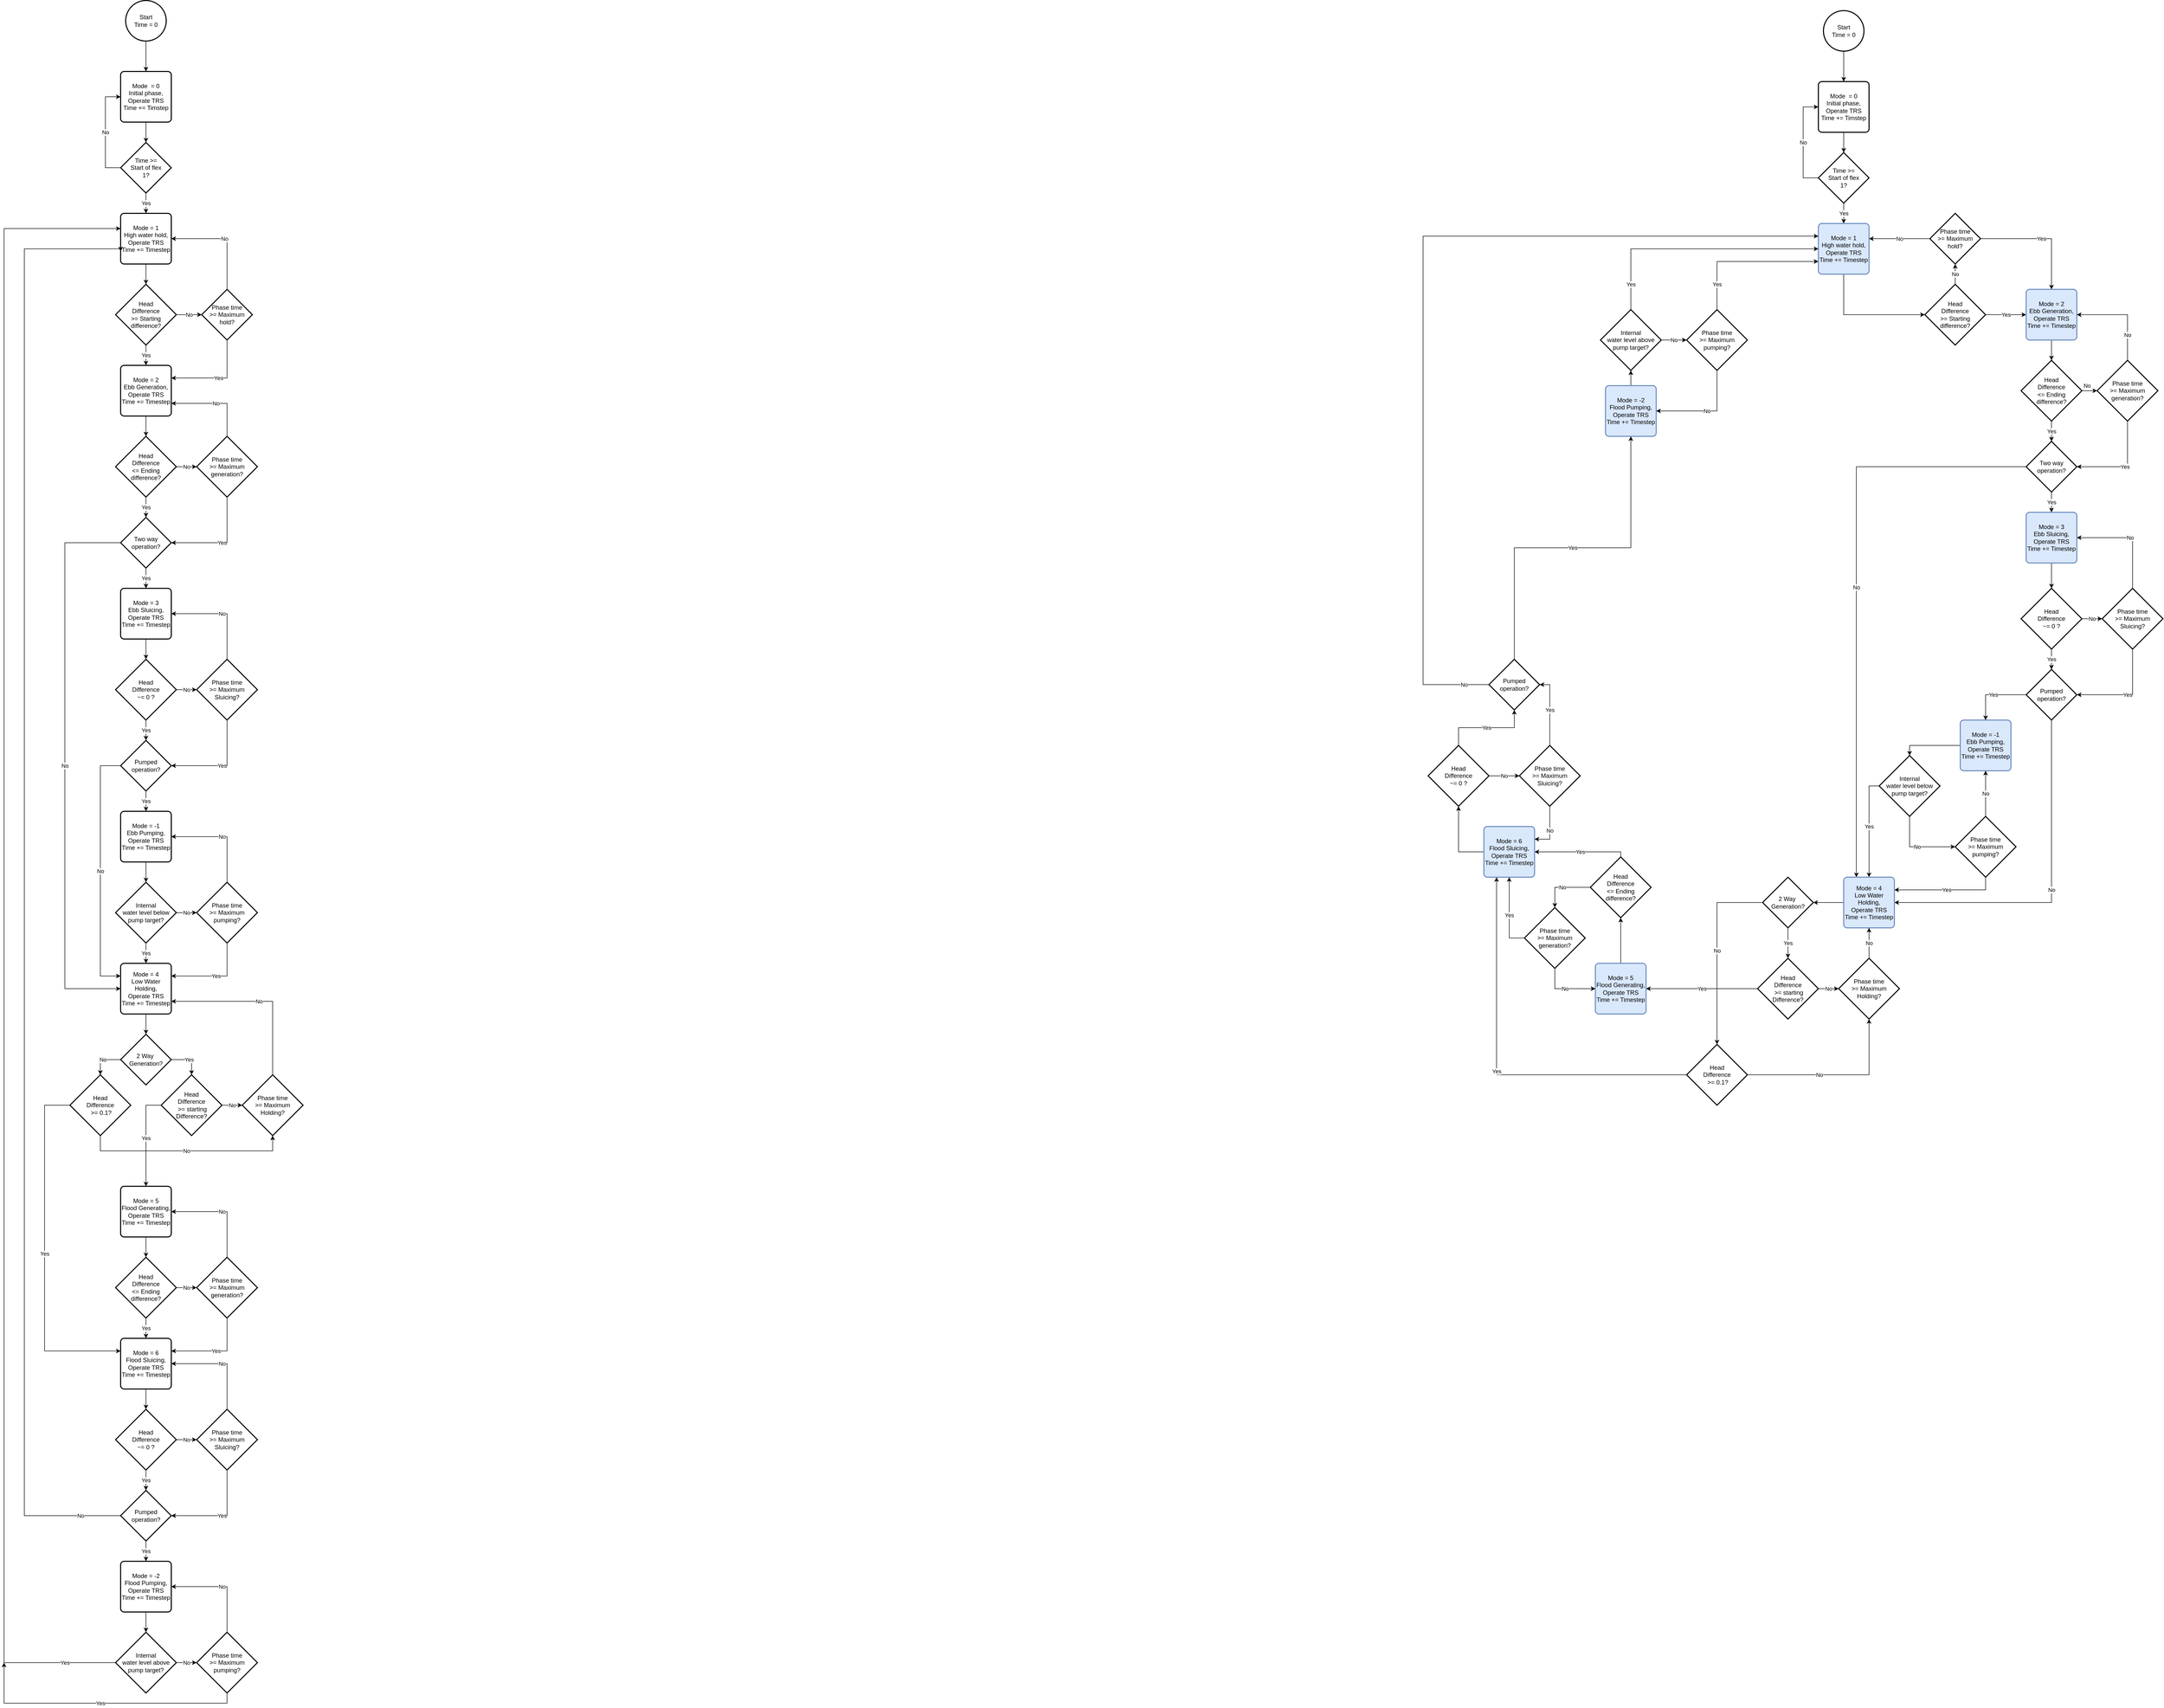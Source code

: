 <mxfile version="19.0.3" type="device"><diagram id="mEO51y7JeAoTRT1dAeu5" name="New-Mode"><mxGraphModel dx="1585" dy="721" grid="1" gridSize="10" guides="1" tooltips="1" connect="1" arrows="1" fold="1" page="0" pageScale="1" pageWidth="827" pageHeight="1169" math="0" shadow="0"><root><mxCell id="0"/><mxCell id="1" parent="0"/><mxCell id="yr-jwQmL11mwiMGbBW-B-3" style="edgeStyle=orthogonalEdgeStyle;rounded=0;orthogonalLoop=1;jettySize=auto;html=1;entryX=0.5;entryY=0;entryDx=0;entryDy=0;" parent="1" source="yr-jwQmL11mwiMGbBW-B-1" target="yr-jwQmL11mwiMGbBW-B-2" edge="1"><mxGeometry relative="1" as="geometry"/></mxCell><mxCell id="yr-jwQmL11mwiMGbBW-B-1" value="Start&lt;br&gt;Time = 0" style="strokeWidth=2;html=1;shape=mxgraph.flowchart.start_2;whiteSpace=wrap;" parent="1" vertex="1"><mxGeometry x="120" y="40" width="80" height="80" as="geometry"/></mxCell><mxCell id="yr-jwQmL11mwiMGbBW-B-5" style="edgeStyle=orthogonalEdgeStyle;rounded=0;orthogonalLoop=1;jettySize=auto;html=1;" parent="1" source="yr-jwQmL11mwiMGbBW-B-2" target="yr-jwQmL11mwiMGbBW-B-4" edge="1"><mxGeometry relative="1" as="geometry"/></mxCell><mxCell id="yr-jwQmL11mwiMGbBW-B-2" value="Mode &amp;nbsp;= 0&lt;br&gt;Initial phase,&lt;br&gt;Operate TRS&lt;br&gt;Time += Timstep" style="rounded=1;whiteSpace=wrap;html=1;absoluteArcSize=1;arcSize=14;strokeWidth=2;" parent="1" vertex="1"><mxGeometry x="110" y="180" width="100" height="100" as="geometry"/></mxCell><mxCell id="yr-jwQmL11mwiMGbBW-B-6" value="No" style="edgeStyle=orthogonalEdgeStyle;rounded=0;orthogonalLoop=1;jettySize=auto;html=1;exitX=0;exitY=0.5;exitDx=0;exitDy=0;exitPerimeter=0;entryX=0;entryY=0.5;entryDx=0;entryDy=0;" parent="1" source="yr-jwQmL11mwiMGbBW-B-4" target="yr-jwQmL11mwiMGbBW-B-2" edge="1"><mxGeometry relative="1" as="geometry"><Array as="points"><mxPoint x="80" y="370"/><mxPoint x="80" y="230"/></Array></mxGeometry></mxCell><mxCell id="yr-jwQmL11mwiMGbBW-B-8" value="Yes" style="edgeStyle=orthogonalEdgeStyle;rounded=0;orthogonalLoop=1;jettySize=auto;html=1;entryX=0.5;entryY=0;entryDx=0;entryDy=0;" parent="1" source="yr-jwQmL11mwiMGbBW-B-4" target="yr-jwQmL11mwiMGbBW-B-7" edge="1"><mxGeometry relative="1" as="geometry"/></mxCell><mxCell id="yr-jwQmL11mwiMGbBW-B-4" value="Time &amp;gt;=&lt;br&gt;Start of flex&lt;br&gt;1?" style="strokeWidth=2;html=1;shape=mxgraph.flowchart.decision;whiteSpace=wrap;" parent="1" vertex="1"><mxGeometry x="110" y="320" width="100" height="100" as="geometry"/></mxCell><mxCell id="yr-jwQmL11mwiMGbBW-B-11" style="edgeStyle=orthogonalEdgeStyle;rounded=0;orthogonalLoop=1;jettySize=auto;html=1;entryX=0.5;entryY=0;entryDx=0;entryDy=0;entryPerimeter=0;" parent="1" source="yr-jwQmL11mwiMGbBW-B-7" target="yr-jwQmL11mwiMGbBW-B-9" edge="1"><mxGeometry relative="1" as="geometry"/></mxCell><mxCell id="yr-jwQmL11mwiMGbBW-B-7" value="Mode = 1&lt;br&gt;High water hold,&lt;br&gt;Operate TRS&lt;br&gt;Time += Timestep" style="rounded=1;whiteSpace=wrap;html=1;absoluteArcSize=1;arcSize=14;strokeWidth=2;" parent="1" vertex="1"><mxGeometry x="110" y="460" width="100" height="100" as="geometry"/></mxCell><mxCell id="yr-jwQmL11mwiMGbBW-B-12" value="No" style="edgeStyle=orthogonalEdgeStyle;rounded=0;orthogonalLoop=1;jettySize=auto;html=1;entryX=0;entryY=0.5;entryDx=0;entryDy=0;entryPerimeter=0;" parent="1" source="yr-jwQmL11mwiMGbBW-B-9" target="yr-jwQmL11mwiMGbBW-B-10" edge="1"><mxGeometry relative="1" as="geometry"/></mxCell><mxCell id="yr-jwQmL11mwiMGbBW-B-15" value="Yes" style="edgeStyle=orthogonalEdgeStyle;rounded=0;orthogonalLoop=1;jettySize=auto;html=1;entryX=0.5;entryY=0;entryDx=0;entryDy=0;" parent="1" source="yr-jwQmL11mwiMGbBW-B-9" target="yr-jwQmL11mwiMGbBW-B-14" edge="1"><mxGeometry relative="1" as="geometry"/></mxCell><mxCell id="yr-jwQmL11mwiMGbBW-B-9" value="Head&lt;br&gt;Difference&lt;br&gt;&amp;gt;= Starting&lt;br&gt;difference?&lt;br&gt;" style="strokeWidth=2;html=1;shape=mxgraph.flowchart.decision;whiteSpace=wrap;" parent="1" vertex="1"><mxGeometry x="100" y="600" width="120" height="120" as="geometry"/></mxCell><mxCell id="yr-jwQmL11mwiMGbBW-B-13" value="No" style="edgeStyle=orthogonalEdgeStyle;rounded=0;orthogonalLoop=1;jettySize=auto;html=1;entryX=1;entryY=0.5;entryDx=0;entryDy=0;" parent="1" source="yr-jwQmL11mwiMGbBW-B-10" target="yr-jwQmL11mwiMGbBW-B-7" edge="1"><mxGeometry relative="1" as="geometry"><Array as="points"><mxPoint x="320" y="510"/></Array></mxGeometry></mxCell><mxCell id="yr-jwQmL11mwiMGbBW-B-19" value="Yes" style="edgeStyle=orthogonalEdgeStyle;rounded=0;orthogonalLoop=1;jettySize=auto;html=1;entryX=1;entryY=0.25;entryDx=0;entryDy=0;" parent="1" source="yr-jwQmL11mwiMGbBW-B-10" target="yr-jwQmL11mwiMGbBW-B-14" edge="1"><mxGeometry relative="1" as="geometry"><Array as="points"><mxPoint x="320" y="785"/></Array></mxGeometry></mxCell><mxCell id="yr-jwQmL11mwiMGbBW-B-10" value="Phase time&lt;br&gt;&amp;gt;= Maximum&lt;br&gt;hold?" style="strokeWidth=2;html=1;shape=mxgraph.flowchart.decision;whiteSpace=wrap;" parent="1" vertex="1"><mxGeometry x="270" y="610" width="100" height="100" as="geometry"/></mxCell><mxCell id="yr-jwQmL11mwiMGbBW-B-22" style="edgeStyle=orthogonalEdgeStyle;rounded=0;orthogonalLoop=1;jettySize=auto;html=1;" parent="1" source="yr-jwQmL11mwiMGbBW-B-14" target="yr-jwQmL11mwiMGbBW-B-17" edge="1"><mxGeometry relative="1" as="geometry"/></mxCell><mxCell id="yr-jwQmL11mwiMGbBW-B-14" value="Mode = 2&lt;br&gt;Ebb Generation,&lt;br&gt;Operate TRS&lt;br&gt;Time += Timestep" style="rounded=1;whiteSpace=wrap;html=1;absoluteArcSize=1;arcSize=14;strokeWidth=2;" parent="1" vertex="1"><mxGeometry x="110" y="760" width="100" height="100" as="geometry"/></mxCell><mxCell id="yr-jwQmL11mwiMGbBW-B-21" value="No" style="edgeStyle=orthogonalEdgeStyle;rounded=0;orthogonalLoop=1;jettySize=auto;html=1;" parent="1" source="yr-jwQmL11mwiMGbBW-B-17" target="yr-jwQmL11mwiMGbBW-B-18" edge="1"><mxGeometry relative="1" as="geometry"/></mxCell><mxCell id="yr-jwQmL11mwiMGbBW-B-33" value="Yes" style="edgeStyle=orthogonalEdgeStyle;rounded=0;orthogonalLoop=1;jettySize=auto;html=1;" parent="1" source="yr-jwQmL11mwiMGbBW-B-17" target="yr-jwQmL11mwiMGbBW-B-32" edge="1"><mxGeometry relative="1" as="geometry"/></mxCell><mxCell id="yr-jwQmL11mwiMGbBW-B-17" value="Head&lt;br&gt;Difference&lt;br&gt;&amp;lt;= Ending&lt;br&gt;difference?" style="strokeWidth=2;html=1;shape=mxgraph.flowchart.decision;whiteSpace=wrap;" parent="1" vertex="1"><mxGeometry x="100" y="900" width="120" height="120" as="geometry"/></mxCell><mxCell id="yr-jwQmL11mwiMGbBW-B-20" value="No" style="edgeStyle=orthogonalEdgeStyle;rounded=0;orthogonalLoop=1;jettySize=auto;html=1;entryX=1;entryY=0.75;entryDx=0;entryDy=0;" parent="1" source="yr-jwQmL11mwiMGbBW-B-18" target="yr-jwQmL11mwiMGbBW-B-14" edge="1"><mxGeometry relative="1" as="geometry"><Array as="points"><mxPoint x="320" y="835"/></Array></mxGeometry></mxCell><mxCell id="yr-jwQmL11mwiMGbBW-B-34" value="Yes" style="edgeStyle=orthogonalEdgeStyle;rounded=0;orthogonalLoop=1;jettySize=auto;html=1;entryX=1;entryY=0.5;entryDx=0;entryDy=0;entryPerimeter=0;" parent="1" source="yr-jwQmL11mwiMGbBW-B-18" target="yr-jwQmL11mwiMGbBW-B-32" edge="1"><mxGeometry relative="1" as="geometry"><Array as="points"><mxPoint x="320" y="1110"/></Array></mxGeometry></mxCell><mxCell id="yr-jwQmL11mwiMGbBW-B-18" value="Phase time&lt;br&gt;&amp;gt;= Maximum&lt;br&gt;generation?" style="strokeWidth=2;html=1;shape=mxgraph.flowchart.decision;whiteSpace=wrap;" parent="1" vertex="1"><mxGeometry x="260" y="900" width="120" height="120" as="geometry"/></mxCell><mxCell id="yr-jwQmL11mwiMGbBW-B-36" value="Yes" style="edgeStyle=orthogonalEdgeStyle;rounded=0;orthogonalLoop=1;jettySize=auto;html=1;" parent="1" source="yr-jwQmL11mwiMGbBW-B-32" target="yr-jwQmL11mwiMGbBW-B-35" edge="1"><mxGeometry relative="1" as="geometry"/></mxCell><mxCell id="yr-jwQmL11mwiMGbBW-B-62" value="No" style="edgeStyle=orthogonalEdgeStyle;rounded=0;orthogonalLoop=1;jettySize=auto;html=1;entryX=0;entryY=0.5;entryDx=0;entryDy=0;" parent="1" source="yr-jwQmL11mwiMGbBW-B-32" target="yr-jwQmL11mwiMGbBW-B-57" edge="1"><mxGeometry relative="1" as="geometry"><Array as="points"><mxPoint y="1110"/><mxPoint y="1990"/></Array></mxGeometry></mxCell><mxCell id="yr-jwQmL11mwiMGbBW-B-32" value="Two way operation?" style="strokeWidth=2;html=1;shape=mxgraph.flowchart.decision;whiteSpace=wrap;" parent="1" vertex="1"><mxGeometry x="110" y="1060" width="100" height="100" as="geometry"/></mxCell><mxCell id="yr-jwQmL11mwiMGbBW-B-44" style="edgeStyle=orthogonalEdgeStyle;rounded=0;orthogonalLoop=1;jettySize=auto;html=1;entryX=0.5;entryY=0;entryDx=0;entryDy=0;entryPerimeter=0;" parent="1" source="yr-jwQmL11mwiMGbBW-B-35" target="yr-jwQmL11mwiMGbBW-B-41" edge="1"><mxGeometry relative="1" as="geometry"/></mxCell><mxCell id="yr-jwQmL11mwiMGbBW-B-35" value="Mode = 3&lt;br&gt;Ebb Sluicing,&lt;br&gt;Operate TRS&lt;br&gt;Time += Timestep" style="rounded=1;whiteSpace=wrap;html=1;absoluteArcSize=1;arcSize=14;strokeWidth=2;" parent="1" vertex="1"><mxGeometry x="110" y="1200" width="100" height="100" as="geometry"/></mxCell><mxCell id="yr-jwQmL11mwiMGbBW-B-43" value="No" style="edgeStyle=orthogonalEdgeStyle;rounded=0;orthogonalLoop=1;jettySize=auto;html=1;" parent="1" source="yr-jwQmL11mwiMGbBW-B-41" target="yr-jwQmL11mwiMGbBW-B-42" edge="1"><mxGeometry relative="1" as="geometry"/></mxCell><mxCell id="yr-jwQmL11mwiMGbBW-B-54" value="Yes" style="edgeStyle=orthogonalEdgeStyle;rounded=0;orthogonalLoop=1;jettySize=auto;html=1;" parent="1" source="yr-jwQmL11mwiMGbBW-B-41" target="yr-jwQmL11mwiMGbBW-B-53" edge="1"><mxGeometry relative="1" as="geometry"/></mxCell><mxCell id="yr-jwQmL11mwiMGbBW-B-41" value="Head&lt;br&gt;Difference&lt;br&gt;~= 0 ?" style="strokeWidth=2;html=1;shape=mxgraph.flowchart.decision;whiteSpace=wrap;" parent="1" vertex="1"><mxGeometry x="100" y="1340" width="120" height="120" as="geometry"/></mxCell><mxCell id="yr-jwQmL11mwiMGbBW-B-45" value="No" style="edgeStyle=orthogonalEdgeStyle;rounded=0;orthogonalLoop=1;jettySize=auto;html=1;entryX=1;entryY=0.5;entryDx=0;entryDy=0;" parent="1" source="yr-jwQmL11mwiMGbBW-B-42" target="yr-jwQmL11mwiMGbBW-B-35" edge="1"><mxGeometry relative="1" as="geometry"><Array as="points"><mxPoint x="320" y="1250"/></Array></mxGeometry></mxCell><mxCell id="yr-jwQmL11mwiMGbBW-B-55" value="Yes" style="edgeStyle=orthogonalEdgeStyle;rounded=0;orthogonalLoop=1;jettySize=auto;html=1;entryX=1;entryY=0.5;entryDx=0;entryDy=0;entryPerimeter=0;" parent="1" source="yr-jwQmL11mwiMGbBW-B-42" target="yr-jwQmL11mwiMGbBW-B-53" edge="1"><mxGeometry relative="1" as="geometry"><Array as="points"><mxPoint x="320" y="1550"/></Array></mxGeometry></mxCell><mxCell id="yr-jwQmL11mwiMGbBW-B-42" value="Phase time&lt;br&gt;&amp;gt;= Maximum&lt;br&gt;Sluicing?" style="strokeWidth=2;html=1;shape=mxgraph.flowchart.decision;whiteSpace=wrap;" parent="1" vertex="1"><mxGeometry x="260" y="1340" width="120" height="120" as="geometry"/></mxCell><mxCell id="yr-jwQmL11mwiMGbBW-B-46" style="edgeStyle=orthogonalEdgeStyle;rounded=0;orthogonalLoop=1;jettySize=auto;html=1;entryX=0.5;entryY=0;entryDx=0;entryDy=0;entryPerimeter=0;" parent="1" source="yr-jwQmL11mwiMGbBW-B-47" target="yr-jwQmL11mwiMGbBW-B-49" edge="1"><mxGeometry relative="1" as="geometry"/></mxCell><mxCell id="yr-jwQmL11mwiMGbBW-B-47" value="Mode = -1&lt;br&gt;Ebb Pumping,&lt;br&gt;Operate TRS&lt;br&gt;Time += Timestep" style="rounded=1;whiteSpace=wrap;html=1;absoluteArcSize=1;arcSize=14;strokeWidth=2;" parent="1" vertex="1"><mxGeometry x="110" y="1640" width="100" height="100" as="geometry"/></mxCell><mxCell id="yr-jwQmL11mwiMGbBW-B-48" value="No" style="edgeStyle=orthogonalEdgeStyle;rounded=0;orthogonalLoop=1;jettySize=auto;html=1;" parent="1" source="yr-jwQmL11mwiMGbBW-B-49" target="yr-jwQmL11mwiMGbBW-B-51" edge="1"><mxGeometry relative="1" as="geometry"/></mxCell><mxCell id="yr-jwQmL11mwiMGbBW-B-58" value="Yes" style="edgeStyle=orthogonalEdgeStyle;rounded=0;orthogonalLoop=1;jettySize=auto;html=1;entryX=0.5;entryY=0;entryDx=0;entryDy=0;" parent="1" source="yr-jwQmL11mwiMGbBW-B-49" target="yr-jwQmL11mwiMGbBW-B-57" edge="1"><mxGeometry relative="1" as="geometry"/></mxCell><mxCell id="yr-jwQmL11mwiMGbBW-B-49" value="Internal &lt;br&gt;water level below pump target?" style="strokeWidth=2;html=1;shape=mxgraph.flowchart.decision;whiteSpace=wrap;" parent="1" vertex="1"><mxGeometry x="100" y="1780" width="120" height="120" as="geometry"/></mxCell><mxCell id="yr-jwQmL11mwiMGbBW-B-50" value="No" style="edgeStyle=orthogonalEdgeStyle;rounded=0;orthogonalLoop=1;jettySize=auto;html=1;entryX=1;entryY=0.5;entryDx=0;entryDy=0;" parent="1" source="yr-jwQmL11mwiMGbBW-B-51" target="yr-jwQmL11mwiMGbBW-B-47" edge="1"><mxGeometry relative="1" as="geometry"><Array as="points"><mxPoint x="320" y="1690"/></Array></mxGeometry></mxCell><mxCell id="yr-jwQmL11mwiMGbBW-B-59" value="Yes" style="edgeStyle=orthogonalEdgeStyle;rounded=0;orthogonalLoop=1;jettySize=auto;html=1;entryX=1;entryY=0.25;entryDx=0;entryDy=0;" parent="1" source="yr-jwQmL11mwiMGbBW-B-51" target="yr-jwQmL11mwiMGbBW-B-57" edge="1"><mxGeometry relative="1" as="geometry"><Array as="points"><mxPoint x="320" y="1965"/></Array></mxGeometry></mxCell><mxCell id="yr-jwQmL11mwiMGbBW-B-51" value="Phase time&lt;br&gt;&amp;gt;= Maximum&lt;br&gt;pumping?" style="strokeWidth=2;html=1;shape=mxgraph.flowchart.decision;whiteSpace=wrap;" parent="1" vertex="1"><mxGeometry x="260" y="1780" width="120" height="120" as="geometry"/></mxCell><mxCell id="yr-jwQmL11mwiMGbBW-B-56" value="Yes" style="edgeStyle=orthogonalEdgeStyle;rounded=0;orthogonalLoop=1;jettySize=auto;html=1;entryX=0.5;entryY=0;entryDx=0;entryDy=0;" parent="1" source="yr-jwQmL11mwiMGbBW-B-53" target="yr-jwQmL11mwiMGbBW-B-47" edge="1"><mxGeometry relative="1" as="geometry"/></mxCell><mxCell id="yr-jwQmL11mwiMGbBW-B-60" value="No" style="edgeStyle=orthogonalEdgeStyle;rounded=0;orthogonalLoop=1;jettySize=auto;html=1;entryX=0;entryY=0.25;entryDx=0;entryDy=0;" parent="1" source="yr-jwQmL11mwiMGbBW-B-53" target="yr-jwQmL11mwiMGbBW-B-57" edge="1"><mxGeometry relative="1" as="geometry"><Array as="points"><mxPoint x="70" y="1550"/><mxPoint x="70" y="1965"/></Array></mxGeometry></mxCell><mxCell id="yr-jwQmL11mwiMGbBW-B-53" value="Pumped operation?" style="strokeWidth=2;html=1;shape=mxgraph.flowchart.decision;whiteSpace=wrap;" parent="1" vertex="1"><mxGeometry x="110" y="1500" width="100" height="100" as="geometry"/></mxCell><mxCell id="yr-jwQmL11mwiMGbBW-B-67" style="edgeStyle=orthogonalEdgeStyle;rounded=0;orthogonalLoop=1;jettySize=auto;html=1;entryX=0.5;entryY=0;entryDx=0;entryDy=0;entryPerimeter=0;" parent="1" source="yr-jwQmL11mwiMGbBW-B-57" target="yr-jwQmL11mwiMGbBW-B-63" edge="1"><mxGeometry relative="1" as="geometry"/></mxCell><mxCell id="yr-jwQmL11mwiMGbBW-B-57" value="Mode = 4&lt;br&gt;Low Water Holding,&lt;br&gt;Operate TRS&lt;br&gt;Time += Timestep" style="rounded=1;whiteSpace=wrap;html=1;absoluteArcSize=1;arcSize=14;strokeWidth=2;" parent="1" vertex="1"><mxGeometry x="110" y="1940" width="100" height="100" as="geometry"/></mxCell><mxCell id="yr-jwQmL11mwiMGbBW-B-74" value="Yes" style="edgeStyle=orthogonalEdgeStyle;rounded=0;orthogonalLoop=1;jettySize=auto;html=1;entryX=0.5;entryY=0;entryDx=0;entryDy=0;entryPerimeter=0;" parent="1" source="yr-jwQmL11mwiMGbBW-B-63" target="yr-jwQmL11mwiMGbBW-B-66" edge="1"><mxGeometry relative="1" as="geometry"><Array as="points"><mxPoint x="250" y="2130"/></Array></mxGeometry></mxCell><mxCell id="yr-jwQmL11mwiMGbBW-B-75" value="No" style="edgeStyle=orthogonalEdgeStyle;rounded=0;orthogonalLoop=1;jettySize=auto;html=1;entryX=0.5;entryY=0;entryDx=0;entryDy=0;entryPerimeter=0;" parent="1" source="yr-jwQmL11mwiMGbBW-B-63" target="yr-jwQmL11mwiMGbBW-B-71" edge="1"><mxGeometry relative="1" as="geometry"><Array as="points"><mxPoint x="70" y="2130"/></Array></mxGeometry></mxCell><mxCell id="yr-jwQmL11mwiMGbBW-B-63" value="2 Way&amp;nbsp;&lt;br&gt;Generation?" style="strokeWidth=2;html=1;shape=mxgraph.flowchart.decision;whiteSpace=wrap;" parent="1" vertex="1"><mxGeometry x="110" y="2080" width="100" height="100" as="geometry"/></mxCell><mxCell id="yr-jwQmL11mwiMGbBW-B-70" value="No" style="edgeStyle=orthogonalEdgeStyle;rounded=0;orthogonalLoop=1;jettySize=auto;html=1;entryX=1;entryY=0.75;entryDx=0;entryDy=0;" parent="1" source="yr-jwQmL11mwiMGbBW-B-65" target="yr-jwQmL11mwiMGbBW-B-57" edge="1"><mxGeometry relative="1" as="geometry"><Array as="points"><mxPoint x="410" y="2015"/></Array></mxGeometry></mxCell><mxCell id="yr-jwQmL11mwiMGbBW-B-65" value="Phase time&lt;br&gt;&amp;gt;= Maximum&lt;br&gt;Holding?" style="strokeWidth=2;html=1;shape=mxgraph.flowchart.decision;whiteSpace=wrap;" parent="1" vertex="1"><mxGeometry x="350" y="2160" width="120" height="120" as="geometry"/></mxCell><mxCell id="yr-jwQmL11mwiMGbBW-B-69" value="No" style="edgeStyle=orthogonalEdgeStyle;rounded=0;orthogonalLoop=1;jettySize=auto;html=1;" parent="1" source="yr-jwQmL11mwiMGbBW-B-66" target="yr-jwQmL11mwiMGbBW-B-65" edge="1"><mxGeometry relative="1" as="geometry"/></mxCell><mxCell id="yr-jwQmL11mwiMGbBW-B-79" value="Yes" style="edgeStyle=orthogonalEdgeStyle;rounded=0;orthogonalLoop=1;jettySize=auto;html=1;" parent="1" source="yr-jwQmL11mwiMGbBW-B-66" target="yr-jwQmL11mwiMGbBW-B-78" edge="1"><mxGeometry relative="1" as="geometry"><Array as="points"><mxPoint x="160" y="2220"/></Array></mxGeometry></mxCell><mxCell id="yr-jwQmL11mwiMGbBW-B-66" value="Head &lt;br&gt;Difference&lt;br&gt;&amp;nbsp;&amp;gt;= starting Difference?" style="strokeWidth=2;html=1;shape=mxgraph.flowchart.decision;whiteSpace=wrap;" parent="1" vertex="1"><mxGeometry x="190" y="2160" width="120" height="120" as="geometry"/></mxCell><mxCell id="yr-jwQmL11mwiMGbBW-B-77" value="No" style="edgeStyle=orthogonalEdgeStyle;rounded=0;orthogonalLoop=1;jettySize=auto;html=1;entryX=0.5;entryY=1;entryDx=0;entryDy=0;entryPerimeter=0;" parent="1" source="yr-jwQmL11mwiMGbBW-B-71" target="yr-jwQmL11mwiMGbBW-B-65" edge="1"><mxGeometry relative="1" as="geometry"><mxPoint x="70" y="2320" as="targetPoint"/><Array as="points"><mxPoint x="70" y="2310"/><mxPoint x="410" y="2310"/></Array><mxPoint as="offset"/></mxGeometry></mxCell><mxCell id="yr-jwQmL11mwiMGbBW-B-96" value="Yes" style="edgeStyle=orthogonalEdgeStyle;rounded=0;orthogonalLoop=1;jettySize=auto;html=1;entryX=0;entryY=0.25;entryDx=0;entryDy=0;" parent="1" source="yr-jwQmL11mwiMGbBW-B-71" target="yr-jwQmL11mwiMGbBW-B-86" edge="1"><mxGeometry relative="1" as="geometry"><Array as="points"><mxPoint x="-40" y="2220"/><mxPoint x="-40" y="2705"/></Array></mxGeometry></mxCell><mxCell id="yr-jwQmL11mwiMGbBW-B-71" value="Head &lt;br&gt;Difference&lt;br&gt;&amp;nbsp;&amp;gt;= 0.1?" style="strokeWidth=2;html=1;shape=mxgraph.flowchart.decision;whiteSpace=wrap;" parent="1" vertex="1"><mxGeometry x="10" y="2160" width="120" height="120" as="geometry"/></mxCell><mxCell id="yr-jwQmL11mwiMGbBW-B-83" style="edgeStyle=orthogonalEdgeStyle;rounded=0;orthogonalLoop=1;jettySize=auto;html=1;entryX=0.5;entryY=0;entryDx=0;entryDy=0;entryPerimeter=0;" parent="1" source="yr-jwQmL11mwiMGbBW-B-78" target="yr-jwQmL11mwiMGbBW-B-81" edge="1"><mxGeometry relative="1" as="geometry"/></mxCell><mxCell id="yr-jwQmL11mwiMGbBW-B-78" value="Mode = 5&lt;br&gt;Flood Generating,&lt;br&gt;Operate TRS&lt;br&gt;Time += Timestep" style="rounded=1;whiteSpace=wrap;html=1;absoluteArcSize=1;arcSize=14;strokeWidth=2;" parent="1" vertex="1"><mxGeometry x="110" y="2380" width="100" height="100" as="geometry"/></mxCell><mxCell id="yr-jwQmL11mwiMGbBW-B-80" value="No" style="edgeStyle=orthogonalEdgeStyle;rounded=0;orthogonalLoop=1;jettySize=auto;html=1;" parent="1" source="yr-jwQmL11mwiMGbBW-B-81" target="yr-jwQmL11mwiMGbBW-B-82" edge="1"><mxGeometry relative="1" as="geometry"/></mxCell><mxCell id="yr-jwQmL11mwiMGbBW-B-94" value="Yes" style="edgeStyle=orthogonalEdgeStyle;rounded=0;orthogonalLoop=1;jettySize=auto;html=1;entryX=0.5;entryY=0;entryDx=0;entryDy=0;" parent="1" source="yr-jwQmL11mwiMGbBW-B-81" target="yr-jwQmL11mwiMGbBW-B-86" edge="1"><mxGeometry relative="1" as="geometry"/></mxCell><mxCell id="yr-jwQmL11mwiMGbBW-B-81" value="Head&lt;br&gt;Difference&lt;br&gt;&amp;lt;= Ending&lt;br&gt;difference?" style="strokeWidth=2;html=1;shape=mxgraph.flowchart.decision;whiteSpace=wrap;" parent="1" vertex="1"><mxGeometry x="100" y="2520" width="120" height="120" as="geometry"/></mxCell><mxCell id="yr-jwQmL11mwiMGbBW-B-84" value="No" style="edgeStyle=orthogonalEdgeStyle;rounded=0;orthogonalLoop=1;jettySize=auto;html=1;entryX=1;entryY=0.5;entryDx=0;entryDy=0;" parent="1" source="yr-jwQmL11mwiMGbBW-B-82" target="yr-jwQmL11mwiMGbBW-B-78" edge="1"><mxGeometry relative="1" as="geometry"><Array as="points"><mxPoint x="320" y="2430"/></Array></mxGeometry></mxCell><mxCell id="yr-jwQmL11mwiMGbBW-B-95" value="Yes" style="edgeStyle=orthogonalEdgeStyle;rounded=0;orthogonalLoop=1;jettySize=auto;html=1;entryX=1;entryY=0.25;entryDx=0;entryDy=0;" parent="1" source="yr-jwQmL11mwiMGbBW-B-82" target="yr-jwQmL11mwiMGbBW-B-86" edge="1"><mxGeometry relative="1" as="geometry"><Array as="points"><mxPoint x="320" y="2705"/></Array></mxGeometry></mxCell><mxCell id="yr-jwQmL11mwiMGbBW-B-82" value="Phase time&lt;br&gt;&amp;gt;= Maximum&lt;br&gt;generation?" style="strokeWidth=2;html=1;shape=mxgraph.flowchart.decision;whiteSpace=wrap;" parent="1" vertex="1"><mxGeometry x="260" y="2520" width="120" height="120" as="geometry"/></mxCell><mxCell id="yr-jwQmL11mwiMGbBW-B-85" style="edgeStyle=orthogonalEdgeStyle;rounded=0;orthogonalLoop=1;jettySize=auto;html=1;entryX=0.5;entryY=0;entryDx=0;entryDy=0;entryPerimeter=0;" parent="1" source="yr-jwQmL11mwiMGbBW-B-86" target="yr-jwQmL11mwiMGbBW-B-89" edge="1"><mxGeometry relative="1" as="geometry"/></mxCell><mxCell id="yr-jwQmL11mwiMGbBW-B-86" value="Mode = 6&lt;br&gt;Flood Sluicing,&lt;br&gt;Operate TRS&lt;br&gt;Time += Timestep" style="rounded=1;whiteSpace=wrap;html=1;absoluteArcSize=1;arcSize=14;strokeWidth=2;" parent="1" vertex="1"><mxGeometry x="110" y="2680" width="100" height="100" as="geometry"/></mxCell><mxCell id="yr-jwQmL11mwiMGbBW-B-87" value="No" style="edgeStyle=orthogonalEdgeStyle;rounded=0;orthogonalLoop=1;jettySize=auto;html=1;" parent="1" source="yr-jwQmL11mwiMGbBW-B-89" target="yr-jwQmL11mwiMGbBW-B-92" edge="1"><mxGeometry relative="1" as="geometry"/></mxCell><mxCell id="yr-jwQmL11mwiMGbBW-B-88" value="Yes" style="edgeStyle=orthogonalEdgeStyle;rounded=0;orthogonalLoop=1;jettySize=auto;html=1;" parent="1" source="yr-jwQmL11mwiMGbBW-B-89" target="yr-jwQmL11mwiMGbBW-B-93" edge="1"><mxGeometry relative="1" as="geometry"/></mxCell><mxCell id="yr-jwQmL11mwiMGbBW-B-89" value="Head&lt;br&gt;Difference&lt;br&gt;~= 0 ?" style="strokeWidth=2;html=1;shape=mxgraph.flowchart.decision;whiteSpace=wrap;" parent="1" vertex="1"><mxGeometry x="100" y="2820" width="120" height="120" as="geometry"/></mxCell><mxCell id="yr-jwQmL11mwiMGbBW-B-90" value="No" style="edgeStyle=orthogonalEdgeStyle;rounded=0;orthogonalLoop=1;jettySize=auto;html=1;entryX=1;entryY=0.5;entryDx=0;entryDy=0;" parent="1" source="yr-jwQmL11mwiMGbBW-B-92" target="yr-jwQmL11mwiMGbBW-B-86" edge="1"><mxGeometry relative="1" as="geometry"><Array as="points"><mxPoint x="320" y="2730"/></Array></mxGeometry></mxCell><mxCell id="yr-jwQmL11mwiMGbBW-B-91" value="Yes" style="edgeStyle=orthogonalEdgeStyle;rounded=0;orthogonalLoop=1;jettySize=auto;html=1;entryX=1;entryY=0.5;entryDx=0;entryDy=0;entryPerimeter=0;" parent="1" source="yr-jwQmL11mwiMGbBW-B-92" target="yr-jwQmL11mwiMGbBW-B-93" edge="1"><mxGeometry relative="1" as="geometry"><Array as="points"><mxPoint x="320" y="3030"/></Array></mxGeometry></mxCell><mxCell id="yr-jwQmL11mwiMGbBW-B-92" value="Phase time&lt;br&gt;&amp;gt;= Maximum&lt;br&gt;Sluicing?" style="strokeWidth=2;html=1;shape=mxgraph.flowchart.decision;whiteSpace=wrap;" parent="1" vertex="1"><mxGeometry x="260" y="2820" width="120" height="120" as="geometry"/></mxCell><mxCell id="yr-jwQmL11mwiMGbBW-B-103" value="Yes" style="edgeStyle=orthogonalEdgeStyle;rounded=0;orthogonalLoop=1;jettySize=auto;html=1;entryX=0.5;entryY=0;entryDx=0;entryDy=0;" parent="1" source="yr-jwQmL11mwiMGbBW-B-93" target="yr-jwQmL11mwiMGbBW-B-98" edge="1"><mxGeometry relative="1" as="geometry"/></mxCell><mxCell id="yr-jwQmL11mwiMGbBW-B-105" value="No" style="edgeStyle=orthogonalEdgeStyle;rounded=0;orthogonalLoop=1;jettySize=auto;html=1;entryX=0;entryY=0.75;entryDx=0;entryDy=0;" parent="1" source="yr-jwQmL11mwiMGbBW-B-93" target="yr-jwQmL11mwiMGbBW-B-7" edge="1"><mxGeometry x="-0.945" relative="1" as="geometry"><mxPoint x="-30" y="840" as="targetPoint"/><Array as="points"><mxPoint x="-80" y="3030"/><mxPoint x="-80" y="530"/></Array><mxPoint as="offset"/></mxGeometry></mxCell><mxCell id="yr-jwQmL11mwiMGbBW-B-93" value="Pumped operation?" style="strokeWidth=2;html=1;shape=mxgraph.flowchart.decision;whiteSpace=wrap;" parent="1" vertex="1"><mxGeometry x="110" y="2980" width="100" height="100" as="geometry"/></mxCell><mxCell id="yr-jwQmL11mwiMGbBW-B-97" style="edgeStyle=orthogonalEdgeStyle;rounded=0;orthogonalLoop=1;jettySize=auto;html=1;entryX=0.5;entryY=0;entryDx=0;entryDy=0;entryPerimeter=0;" parent="1" source="yr-jwQmL11mwiMGbBW-B-98" target="yr-jwQmL11mwiMGbBW-B-100" edge="1"><mxGeometry relative="1" as="geometry"/></mxCell><mxCell id="yr-jwQmL11mwiMGbBW-B-98" value="Mode = -2&lt;br&gt;Flood Pumping,&lt;br&gt;Operate TRS&lt;br&gt;Time += Timestep" style="rounded=1;whiteSpace=wrap;html=1;absoluteArcSize=1;arcSize=14;strokeWidth=2;" parent="1" vertex="1"><mxGeometry x="110" y="3120" width="100" height="100" as="geometry"/></mxCell><mxCell id="yr-jwQmL11mwiMGbBW-B-99" value="No" style="edgeStyle=orthogonalEdgeStyle;rounded=0;orthogonalLoop=1;jettySize=auto;html=1;" parent="1" source="yr-jwQmL11mwiMGbBW-B-100" target="yr-jwQmL11mwiMGbBW-B-102" edge="1"><mxGeometry relative="1" as="geometry"/></mxCell><mxCell id="yr-jwQmL11mwiMGbBW-B-106" value="Yes" style="edgeStyle=orthogonalEdgeStyle;rounded=0;orthogonalLoop=1;jettySize=auto;html=1;" parent="1" source="yr-jwQmL11mwiMGbBW-B-100" target="yr-jwQmL11mwiMGbBW-B-7" edge="1"><mxGeometry x="-0.939" relative="1" as="geometry"><Array as="points"><mxPoint x="-120" y="3320"/><mxPoint x="-120" y="490"/></Array><mxPoint as="offset"/></mxGeometry></mxCell><mxCell id="yr-jwQmL11mwiMGbBW-B-100" value="Internal &lt;br&gt;water level above pump target?" style="strokeWidth=2;html=1;shape=mxgraph.flowchart.decision;whiteSpace=wrap;" parent="1" vertex="1"><mxGeometry x="100" y="3260" width="120" height="120" as="geometry"/></mxCell><mxCell id="yr-jwQmL11mwiMGbBW-B-101" value="No" style="edgeStyle=orthogonalEdgeStyle;rounded=0;orthogonalLoop=1;jettySize=auto;html=1;entryX=1;entryY=0.5;entryDx=0;entryDy=0;" parent="1" source="yr-jwQmL11mwiMGbBW-B-102" target="yr-jwQmL11mwiMGbBW-B-98" edge="1"><mxGeometry relative="1" as="geometry"><Array as="points"><mxPoint x="320" y="3170"/></Array></mxGeometry></mxCell><mxCell id="yr-jwQmL11mwiMGbBW-B-107" value="Yes" style="edgeStyle=orthogonalEdgeStyle;rounded=0;orthogonalLoop=1;jettySize=auto;html=1;" parent="1" source="yr-jwQmL11mwiMGbBW-B-102" edge="1"><mxGeometry relative="1" as="geometry"><mxPoint x="-120" y="3320" as="targetPoint"/><Array as="points"><mxPoint x="320" y="3400"/><mxPoint x="-120" y="3400"/></Array></mxGeometry></mxCell><mxCell id="yr-jwQmL11mwiMGbBW-B-102" value="Phase time&lt;br&gt;&amp;gt;= Maximum&lt;br&gt;pumping?" style="strokeWidth=2;html=1;shape=mxgraph.flowchart.decision;whiteSpace=wrap;" parent="1" vertex="1"><mxGeometry x="260" y="3260" width="120" height="120" as="geometry"/></mxCell><mxCell id="CannZw-2Ab5fP-aalDzH-1" style="edgeStyle=orthogonalEdgeStyle;rounded=0;orthogonalLoop=1;jettySize=auto;html=1;entryX=0.5;entryY=0;entryDx=0;entryDy=0;" parent="1" source="CannZw-2Ab5fP-aalDzH-2" target="CannZw-2Ab5fP-aalDzH-4" edge="1"><mxGeometry relative="1" as="geometry"/></mxCell><mxCell id="CannZw-2Ab5fP-aalDzH-2" value="Start&lt;br&gt;Time = 0" style="strokeWidth=2;html=1;shape=mxgraph.flowchart.start_2;whiteSpace=wrap;" parent="1" vertex="1"><mxGeometry x="3470" y="60" width="80" height="80" as="geometry"/></mxCell><mxCell id="CannZw-2Ab5fP-aalDzH-3" style="edgeStyle=orthogonalEdgeStyle;rounded=0;orthogonalLoop=1;jettySize=auto;html=1;" parent="1" source="CannZw-2Ab5fP-aalDzH-4" target="CannZw-2Ab5fP-aalDzH-7" edge="1"><mxGeometry relative="1" as="geometry"/></mxCell><mxCell id="CannZw-2Ab5fP-aalDzH-4" value="Mode &amp;nbsp;= 0&lt;br&gt;Initial phase,&lt;br&gt;Operate TRS&lt;br&gt;Time += Timstep" style="rounded=1;whiteSpace=wrap;html=1;absoluteArcSize=1;arcSize=14;strokeWidth=2;" parent="1" vertex="1"><mxGeometry x="3460" y="200" width="100" height="100" as="geometry"/></mxCell><mxCell id="CannZw-2Ab5fP-aalDzH-5" value="No" style="edgeStyle=orthogonalEdgeStyle;rounded=0;orthogonalLoop=1;jettySize=auto;html=1;exitX=0;exitY=0.5;exitDx=0;exitDy=0;exitPerimeter=0;entryX=0;entryY=0.5;entryDx=0;entryDy=0;" parent="1" source="CannZw-2Ab5fP-aalDzH-7" target="CannZw-2Ab5fP-aalDzH-4" edge="1"><mxGeometry relative="1" as="geometry"><Array as="points"><mxPoint x="3430" y="390"/><mxPoint x="3430" y="250"/></Array></mxGeometry></mxCell><mxCell id="CannZw-2Ab5fP-aalDzH-6" value="Yes" style="edgeStyle=orthogonalEdgeStyle;rounded=0;orthogonalLoop=1;jettySize=auto;html=1;entryX=0.5;entryY=0;entryDx=0;entryDy=0;" parent="1" source="CannZw-2Ab5fP-aalDzH-7" target="CannZw-2Ab5fP-aalDzH-9" edge="1"><mxGeometry relative="1" as="geometry"/></mxCell><mxCell id="CannZw-2Ab5fP-aalDzH-7" value="Time &amp;gt;=&lt;br&gt;Start of flex&lt;br&gt;1?" style="strokeWidth=2;html=1;shape=mxgraph.flowchart.decision;whiteSpace=wrap;" parent="1" vertex="1"><mxGeometry x="3460" y="340" width="100" height="100" as="geometry"/></mxCell><mxCell id="CannZw-2Ab5fP-aalDzH-8" style="edgeStyle=orthogonalEdgeStyle;rounded=0;orthogonalLoop=1;jettySize=auto;html=1;entryX=0;entryY=0.5;entryDx=0;entryDy=0;entryPerimeter=0;exitX=0.5;exitY=1;exitDx=0;exitDy=0;" parent="1" source="CannZw-2Ab5fP-aalDzH-9" target="CannZw-2Ab5fP-aalDzH-12" edge="1"><mxGeometry relative="1" as="geometry"><Array as="points"><mxPoint x="3510" y="660"/></Array></mxGeometry></mxCell><mxCell id="CannZw-2Ab5fP-aalDzH-9" value="Mode = 1&lt;br&gt;High water hold,&lt;br&gt;Operate TRS&lt;br&gt;Time += Timestep" style="rounded=1;whiteSpace=wrap;html=1;absoluteArcSize=1;arcSize=14;strokeWidth=2;fillColor=#dae8fc;strokeColor=#6c8ebf;" parent="1" vertex="1"><mxGeometry x="3460" y="480" width="100" height="100" as="geometry"/></mxCell><mxCell id="CannZw-2Ab5fP-aalDzH-10" value="No" style="edgeStyle=orthogonalEdgeStyle;rounded=0;orthogonalLoop=1;jettySize=auto;html=1;entryX=0.5;entryY=1;entryDx=0;entryDy=0;entryPerimeter=0;exitX=0.5;exitY=0;exitDx=0;exitDy=0;exitPerimeter=0;" parent="1" source="CannZw-2Ab5fP-aalDzH-12" target="CannZw-2Ab5fP-aalDzH-15" edge="1"><mxGeometry relative="1" as="geometry"/></mxCell><mxCell id="CannZw-2Ab5fP-aalDzH-11" value="Yes" style="edgeStyle=orthogonalEdgeStyle;rounded=0;orthogonalLoop=1;jettySize=auto;html=1;entryX=0;entryY=0.5;entryDx=0;entryDy=0;" parent="1" source="CannZw-2Ab5fP-aalDzH-12" target="CannZw-2Ab5fP-aalDzH-17" edge="1"><mxGeometry relative="1" as="geometry"/></mxCell><mxCell id="CannZw-2Ab5fP-aalDzH-12" value="Head&lt;br&gt;Difference&lt;br&gt;&amp;gt;= Starting&lt;br&gt;difference?&lt;br&gt;" style="strokeWidth=2;html=1;shape=mxgraph.flowchart.decision;whiteSpace=wrap;" parent="1" vertex="1"><mxGeometry x="3670" y="600" width="120" height="120" as="geometry"/></mxCell><mxCell id="CannZw-2Ab5fP-aalDzH-13" value="No" style="edgeStyle=orthogonalEdgeStyle;rounded=0;orthogonalLoop=1;jettySize=auto;html=1;" parent="1" source="CannZw-2Ab5fP-aalDzH-15" edge="1"><mxGeometry relative="1" as="geometry"><Array as="points"><mxPoint x="3670" y="510"/><mxPoint x="3560" y="510"/></Array><mxPoint x="3560" y="510" as="targetPoint"/></mxGeometry></mxCell><mxCell id="CannZw-2Ab5fP-aalDzH-14" value="Yes" style="edgeStyle=orthogonalEdgeStyle;rounded=0;orthogonalLoop=1;jettySize=auto;html=1;entryX=0.5;entryY=0;entryDx=0;entryDy=0;exitX=1;exitY=0.5;exitDx=0;exitDy=0;exitPerimeter=0;" parent="1" source="CannZw-2Ab5fP-aalDzH-15" target="CannZw-2Ab5fP-aalDzH-17" edge="1"><mxGeometry relative="1" as="geometry"><Array as="points"><mxPoint x="3920" y="510"/></Array></mxGeometry></mxCell><mxCell id="CannZw-2Ab5fP-aalDzH-15" value="Phase time&lt;br&gt;&amp;gt;= Maximum&lt;br&gt;hold?" style="strokeWidth=2;html=1;shape=mxgraph.flowchart.decision;whiteSpace=wrap;" parent="1" vertex="1"><mxGeometry x="3680" y="460" width="100" height="100" as="geometry"/></mxCell><mxCell id="CannZw-2Ab5fP-aalDzH-16" style="edgeStyle=orthogonalEdgeStyle;rounded=0;orthogonalLoop=1;jettySize=auto;html=1;exitX=0.5;exitY=1;exitDx=0;exitDy=0;" parent="1" source="CannZw-2Ab5fP-aalDzH-17" target="CannZw-2Ab5fP-aalDzH-20" edge="1"><mxGeometry relative="1" as="geometry"/></mxCell><mxCell id="CannZw-2Ab5fP-aalDzH-17" value="Mode = 2&lt;br&gt;Ebb Generation,&lt;br&gt;Operate TRS&lt;br&gt;Time += Timestep" style="rounded=1;whiteSpace=wrap;html=1;absoluteArcSize=1;arcSize=14;strokeWidth=2;fillColor=#dae8fc;strokeColor=#6c8ebf;" parent="1" vertex="1"><mxGeometry x="3870" y="610" width="100" height="100" as="geometry"/></mxCell><mxCell id="CannZw-2Ab5fP-aalDzH-18" value="No" style="edgeStyle=orthogonalEdgeStyle;rounded=0;orthogonalLoop=1;jettySize=auto;html=1;" parent="1" source="CannZw-2Ab5fP-aalDzH-20" target="CannZw-2Ab5fP-aalDzH-23" edge="1"><mxGeometry x="-0.333" y="10" relative="1" as="geometry"><Array as="points"><mxPoint x="3990" y="810"/><mxPoint x="3990" y="810"/></Array><mxPoint as="offset"/></mxGeometry></mxCell><mxCell id="CannZw-2Ab5fP-aalDzH-19" value="Yes" style="edgeStyle=orthogonalEdgeStyle;rounded=0;orthogonalLoop=1;jettySize=auto;html=1;exitX=0.5;exitY=1;exitDx=0;exitDy=0;exitPerimeter=0;" parent="1" source="CannZw-2Ab5fP-aalDzH-20" target="CannZw-2Ab5fP-aalDzH-26" edge="1"><mxGeometry relative="1" as="geometry"/></mxCell><mxCell id="CannZw-2Ab5fP-aalDzH-20" value="Head&lt;br&gt;Difference&lt;br&gt;&amp;lt;= Ending&lt;br&gt;difference?" style="strokeWidth=2;html=1;shape=mxgraph.flowchart.decision;whiteSpace=wrap;" parent="1" vertex="1"><mxGeometry x="3860" y="750" width="120" height="120" as="geometry"/></mxCell><mxCell id="CannZw-2Ab5fP-aalDzH-21" value="No" style="edgeStyle=orthogonalEdgeStyle;rounded=0;orthogonalLoop=1;jettySize=auto;html=1;entryX=1;entryY=0.5;entryDx=0;entryDy=0;exitX=0.5;exitY=0;exitDx=0;exitDy=0;exitPerimeter=0;" parent="1" source="CannZw-2Ab5fP-aalDzH-23" target="CannZw-2Ab5fP-aalDzH-17" edge="1"><mxGeometry x="-0.474" relative="1" as="geometry"><Array as="points"><mxPoint x="4070" y="660"/></Array><mxPoint as="offset"/></mxGeometry></mxCell><mxCell id="CannZw-2Ab5fP-aalDzH-22" value="Yes" style="edgeStyle=orthogonalEdgeStyle;rounded=0;orthogonalLoop=1;jettySize=auto;html=1;entryX=1;entryY=0.5;entryDx=0;entryDy=0;entryPerimeter=0;" parent="1" source="CannZw-2Ab5fP-aalDzH-23" target="CannZw-2Ab5fP-aalDzH-26" edge="1"><mxGeometry relative="1" as="geometry"><Array as="points"><mxPoint x="4070" y="960"/></Array></mxGeometry></mxCell><mxCell id="CannZw-2Ab5fP-aalDzH-23" value="Phase time&lt;br&gt;&amp;gt;= Maximum&lt;br&gt;generation?" style="strokeWidth=2;html=1;shape=mxgraph.flowchart.decision;whiteSpace=wrap;" parent="1" vertex="1"><mxGeometry x="4010" y="750" width="120" height="120" as="geometry"/></mxCell><mxCell id="CannZw-2Ab5fP-aalDzH-24" value="Yes" style="edgeStyle=orthogonalEdgeStyle;rounded=0;orthogonalLoop=1;jettySize=auto;html=1;exitX=0.5;exitY=1;exitDx=0;exitDy=0;exitPerimeter=0;" parent="1" source="CannZw-2Ab5fP-aalDzH-26" target="CannZw-2Ab5fP-aalDzH-28" edge="1"><mxGeometry relative="1" as="geometry"/></mxCell><mxCell id="CannZw-2Ab5fP-aalDzH-25" value="No" style="edgeStyle=orthogonalEdgeStyle;rounded=0;orthogonalLoop=1;jettySize=auto;html=1;entryX=0.25;entryY=0;entryDx=0;entryDy=0;exitX=0;exitY=0.5;exitDx=0;exitDy=0;exitPerimeter=0;" parent="1" source="CannZw-2Ab5fP-aalDzH-26" target="CannZw-2Ab5fP-aalDzH-47" edge="1"><mxGeometry relative="1" as="geometry"><Array as="points"><mxPoint x="3535" y="960"/></Array></mxGeometry></mxCell><mxCell id="CannZw-2Ab5fP-aalDzH-26" value="Two way operation?" style="strokeWidth=2;html=1;shape=mxgraph.flowchart.decision;whiteSpace=wrap;" parent="1" vertex="1"><mxGeometry x="3870" y="910" width="100" height="100" as="geometry"/></mxCell><mxCell id="CannZw-2Ab5fP-aalDzH-27" style="edgeStyle=orthogonalEdgeStyle;rounded=0;orthogonalLoop=1;jettySize=auto;html=1;entryX=0.5;entryY=0;entryDx=0;entryDy=0;entryPerimeter=0;" parent="1" source="CannZw-2Ab5fP-aalDzH-28" target="CannZw-2Ab5fP-aalDzH-31" edge="1"><mxGeometry relative="1" as="geometry"/></mxCell><mxCell id="CannZw-2Ab5fP-aalDzH-28" value="Mode = 3&lt;br&gt;Ebb Sluicing,&lt;br&gt;Operate TRS&lt;br&gt;Time += Timestep" style="rounded=1;whiteSpace=wrap;html=1;absoluteArcSize=1;arcSize=14;strokeWidth=2;fillColor=#dae8fc;strokeColor=#6c8ebf;" parent="1" vertex="1"><mxGeometry x="3870" y="1050" width="100" height="100" as="geometry"/></mxCell><mxCell id="CannZw-2Ab5fP-aalDzH-29" value="No" style="edgeStyle=orthogonalEdgeStyle;rounded=0;orthogonalLoop=1;jettySize=auto;html=1;" parent="1" source="CannZw-2Ab5fP-aalDzH-31" target="CannZw-2Ab5fP-aalDzH-34" edge="1"><mxGeometry relative="1" as="geometry"/></mxCell><mxCell id="CannZw-2Ab5fP-aalDzH-30" value="Yes" style="edgeStyle=orthogonalEdgeStyle;rounded=0;orthogonalLoop=1;jettySize=auto;html=1;" parent="1" source="CannZw-2Ab5fP-aalDzH-31" target="CannZw-2Ab5fP-aalDzH-45" edge="1"><mxGeometry relative="1" as="geometry"/></mxCell><mxCell id="CannZw-2Ab5fP-aalDzH-31" value="Head&lt;br&gt;Difference&lt;br&gt;~= 0 ?" style="strokeWidth=2;html=1;shape=mxgraph.flowchart.decision;whiteSpace=wrap;" parent="1" vertex="1"><mxGeometry x="3860" y="1200" width="120" height="120" as="geometry"/></mxCell><mxCell id="CannZw-2Ab5fP-aalDzH-32" value="No" style="edgeStyle=orthogonalEdgeStyle;rounded=0;orthogonalLoop=1;jettySize=auto;html=1;entryX=1;entryY=0.5;entryDx=0;entryDy=0;" parent="1" source="CannZw-2Ab5fP-aalDzH-34" target="CannZw-2Ab5fP-aalDzH-28" edge="1"><mxGeometry relative="1" as="geometry"><Array as="points"><mxPoint x="4080" y="1100"/></Array></mxGeometry></mxCell><mxCell id="CannZw-2Ab5fP-aalDzH-33" value="Yes" style="edgeStyle=orthogonalEdgeStyle;rounded=0;orthogonalLoop=1;jettySize=auto;html=1;entryX=1;entryY=0.5;entryDx=0;entryDy=0;entryPerimeter=0;" parent="1" source="CannZw-2Ab5fP-aalDzH-34" target="CannZw-2Ab5fP-aalDzH-45" edge="1"><mxGeometry relative="1" as="geometry"><Array as="points"><mxPoint x="4080" y="1410"/></Array></mxGeometry></mxCell><mxCell id="CannZw-2Ab5fP-aalDzH-34" value="Phase time&lt;br&gt;&amp;gt;= Maximum&lt;br&gt;Sluicing?" style="strokeWidth=2;html=1;shape=mxgraph.flowchart.decision;whiteSpace=wrap;" parent="1" vertex="1"><mxGeometry x="4020" y="1200" width="120" height="120" as="geometry"/></mxCell><mxCell id="CannZw-2Ab5fP-aalDzH-35" style="edgeStyle=orthogonalEdgeStyle;rounded=0;orthogonalLoop=1;jettySize=auto;html=1;entryX=0.5;entryY=0;entryDx=0;entryDy=0;entryPerimeter=0;" parent="1" source="CannZw-2Ab5fP-aalDzH-36" target="CannZw-2Ab5fP-aalDzH-39" edge="1"><mxGeometry relative="1" as="geometry"/></mxCell><mxCell id="CannZw-2Ab5fP-aalDzH-36" value="Mode = -1&lt;br&gt;Ebb Pumping,&lt;br&gt;Operate TRS&lt;br&gt;Time += Timestep" style="rounded=1;whiteSpace=wrap;html=1;absoluteArcSize=1;arcSize=14;strokeWidth=2;fillColor=#dae8fc;strokeColor=#6c8ebf;" parent="1" vertex="1"><mxGeometry x="3740" y="1460" width="100" height="100" as="geometry"/></mxCell><mxCell id="CannZw-2Ab5fP-aalDzH-37" value="No" style="edgeStyle=orthogonalEdgeStyle;rounded=0;orthogonalLoop=1;jettySize=auto;html=1;entryX=0;entryY=0.5;entryDx=0;entryDy=0;entryPerimeter=0;" parent="1" source="CannZw-2Ab5fP-aalDzH-39" target="CannZw-2Ab5fP-aalDzH-42" edge="1"><mxGeometry relative="1" as="geometry"><Array as="points"><mxPoint x="3640" y="1710"/></Array></mxGeometry></mxCell><mxCell id="CannZw-2Ab5fP-aalDzH-38" value="Yes" style="edgeStyle=orthogonalEdgeStyle;rounded=0;orthogonalLoop=1;jettySize=auto;html=1;entryX=0.5;entryY=0;entryDx=0;entryDy=0;" parent="1" source="CannZw-2Ab5fP-aalDzH-39" target="CannZw-2Ab5fP-aalDzH-47" edge="1"><mxGeometry relative="1" as="geometry"><Array as="points"><mxPoint x="3560" y="1590"/></Array></mxGeometry></mxCell><mxCell id="CannZw-2Ab5fP-aalDzH-39" value="Internal &lt;br&gt;water level below pump target?" style="strokeWidth=2;html=1;shape=mxgraph.flowchart.decision;whiteSpace=wrap;" parent="1" vertex="1"><mxGeometry x="3580" y="1530" width="120" height="120" as="geometry"/></mxCell><mxCell id="CannZw-2Ab5fP-aalDzH-40" value="No" style="edgeStyle=orthogonalEdgeStyle;rounded=0;orthogonalLoop=1;jettySize=auto;html=1;entryX=0.5;entryY=1;entryDx=0;entryDy=0;" parent="1" source="CannZw-2Ab5fP-aalDzH-42" target="CannZw-2Ab5fP-aalDzH-36" edge="1"><mxGeometry relative="1" as="geometry"><Array as="points"><mxPoint x="3790" y="1750"/></Array></mxGeometry></mxCell><mxCell id="CannZw-2Ab5fP-aalDzH-41" value="Yes" style="edgeStyle=orthogonalEdgeStyle;rounded=0;orthogonalLoop=1;jettySize=auto;html=1;entryX=1;entryY=0.25;entryDx=0;entryDy=0;exitX=0.5;exitY=1;exitDx=0;exitDy=0;exitPerimeter=0;" parent="1" source="CannZw-2Ab5fP-aalDzH-42" target="CannZw-2Ab5fP-aalDzH-47" edge="1"><mxGeometry relative="1" as="geometry"><Array as="points"><mxPoint x="3790" y="1795"/></Array></mxGeometry></mxCell><mxCell id="CannZw-2Ab5fP-aalDzH-42" value="Phase time&lt;br&gt;&amp;gt;= Maximum&lt;br&gt;pumping?" style="strokeWidth=2;html=1;shape=mxgraph.flowchart.decision;whiteSpace=wrap;" parent="1" vertex="1"><mxGeometry x="3730" y="1650" width="120" height="120" as="geometry"/></mxCell><mxCell id="CannZw-2Ab5fP-aalDzH-43" value="Yes" style="edgeStyle=orthogonalEdgeStyle;rounded=0;orthogonalLoop=1;jettySize=auto;html=1;entryX=0.5;entryY=0;entryDx=0;entryDy=0;" parent="1" source="CannZw-2Ab5fP-aalDzH-45" target="CannZw-2Ab5fP-aalDzH-36" edge="1"><mxGeometry relative="1" as="geometry"/></mxCell><mxCell id="CannZw-2Ab5fP-aalDzH-44" value="No" style="edgeStyle=orthogonalEdgeStyle;rounded=0;orthogonalLoop=1;jettySize=auto;html=1;entryX=1;entryY=0.5;entryDx=0;entryDy=0;" parent="1" source="CannZw-2Ab5fP-aalDzH-45" target="CannZw-2Ab5fP-aalDzH-47" edge="1"><mxGeometry relative="1" as="geometry"><Array as="points"><mxPoint x="3920" y="1820"/></Array></mxGeometry></mxCell><mxCell id="CannZw-2Ab5fP-aalDzH-45" value="Pumped operation?" style="strokeWidth=2;html=1;shape=mxgraph.flowchart.decision;whiteSpace=wrap;" parent="1" vertex="1"><mxGeometry x="3870" y="1360" width="100" height="100" as="geometry"/></mxCell><mxCell id="CannZw-2Ab5fP-aalDzH-46" style="edgeStyle=orthogonalEdgeStyle;rounded=0;orthogonalLoop=1;jettySize=auto;html=1;entryX=1;entryY=0.5;entryDx=0;entryDy=0;entryPerimeter=0;" parent="1" source="CannZw-2Ab5fP-aalDzH-47" target="CannZw-2Ab5fP-aalDzH-50" edge="1"><mxGeometry relative="1" as="geometry"/></mxCell><mxCell id="CannZw-2Ab5fP-aalDzH-47" value="Mode = 4&lt;br&gt;Low Water Holding,&lt;br&gt;Operate TRS&lt;br&gt;Time += Timestep" style="rounded=1;whiteSpace=wrap;html=1;absoluteArcSize=1;arcSize=14;strokeWidth=2;fillColor=#dae8fc;strokeColor=#6c8ebf;" parent="1" vertex="1"><mxGeometry x="3510" y="1770" width="100" height="100" as="geometry"/></mxCell><mxCell id="CannZw-2Ab5fP-aalDzH-48" value="Yes" style="edgeStyle=orthogonalEdgeStyle;rounded=0;orthogonalLoop=1;jettySize=auto;html=1;entryX=0.5;entryY=0;entryDx=0;entryDy=0;entryPerimeter=0;exitX=0.5;exitY=1;exitDx=0;exitDy=0;exitPerimeter=0;" parent="1" source="CannZw-2Ab5fP-aalDzH-50" target="CannZw-2Ab5fP-aalDzH-55" edge="1"><mxGeometry relative="1" as="geometry"><Array as="points"><mxPoint x="3400" y="1890"/><mxPoint x="3400" y="1890"/></Array></mxGeometry></mxCell><mxCell id="CannZw-2Ab5fP-aalDzH-49" value="No" style="edgeStyle=orthogonalEdgeStyle;rounded=0;orthogonalLoop=1;jettySize=auto;html=1;entryX=0.5;entryY=0;entryDx=0;entryDy=0;entryPerimeter=0;exitX=0;exitY=0.5;exitDx=0;exitDy=0;exitPerimeter=0;" parent="1" source="CannZw-2Ab5fP-aalDzH-50" target="CannZw-2Ab5fP-aalDzH-58" edge="1"><mxGeometry relative="1" as="geometry"><Array as="points"><mxPoint x="3260" y="1820"/></Array></mxGeometry></mxCell><mxCell id="CannZw-2Ab5fP-aalDzH-50" value="2 Way&amp;nbsp;&lt;br&gt;Generation?" style="strokeWidth=2;html=1;shape=mxgraph.flowchart.decision;whiteSpace=wrap;" parent="1" vertex="1"><mxGeometry x="3350" y="1770" width="100" height="100" as="geometry"/></mxCell><mxCell id="CannZw-2Ab5fP-aalDzH-51" value="No" style="edgeStyle=orthogonalEdgeStyle;rounded=0;orthogonalLoop=1;jettySize=auto;html=1;entryX=0.5;entryY=1;entryDx=0;entryDy=0;exitX=0.5;exitY=0;exitDx=0;exitDy=0;exitPerimeter=0;" parent="1" source="CannZw-2Ab5fP-aalDzH-52" target="CannZw-2Ab5fP-aalDzH-47" edge="1"><mxGeometry relative="1" as="geometry"><Array as="points"><mxPoint x="3560" y="1920"/><mxPoint x="3560" y="1920"/></Array></mxGeometry></mxCell><mxCell id="CannZw-2Ab5fP-aalDzH-52" value="Phase time&lt;br&gt;&amp;gt;= Maximum&lt;br&gt;Holding?" style="strokeWidth=2;html=1;shape=mxgraph.flowchart.decision;whiteSpace=wrap;" parent="1" vertex="1"><mxGeometry x="3500" y="1930" width="120" height="120" as="geometry"/></mxCell><mxCell id="CannZw-2Ab5fP-aalDzH-53" value="No" style="edgeStyle=orthogonalEdgeStyle;rounded=0;orthogonalLoop=1;jettySize=auto;html=1;" parent="1" source="CannZw-2Ab5fP-aalDzH-55" target="CannZw-2Ab5fP-aalDzH-52" edge="1"><mxGeometry relative="1" as="geometry"/></mxCell><mxCell id="CannZw-2Ab5fP-aalDzH-54" value="Yes" style="edgeStyle=orthogonalEdgeStyle;rounded=0;orthogonalLoop=1;jettySize=auto;html=1;" parent="1" source="CannZw-2Ab5fP-aalDzH-55" target="CannZw-2Ab5fP-aalDzH-60" edge="1"><mxGeometry relative="1" as="geometry"><Array as="points"><mxPoint x="3350" y="1990"/></Array></mxGeometry></mxCell><mxCell id="CannZw-2Ab5fP-aalDzH-55" value="Head &lt;br&gt;Difference&lt;br&gt;&amp;nbsp;&amp;gt;= starting Difference?" style="strokeWidth=2;html=1;shape=mxgraph.flowchart.decision;whiteSpace=wrap;" parent="1" vertex="1"><mxGeometry x="3340" y="1930" width="120" height="120" as="geometry"/></mxCell><mxCell id="CannZw-2Ab5fP-aalDzH-56" value="No" style="edgeStyle=orthogonalEdgeStyle;rounded=0;orthogonalLoop=1;jettySize=auto;html=1;entryX=0.5;entryY=1;entryDx=0;entryDy=0;entryPerimeter=0;exitX=0.718;exitY=0.774;exitDx=0;exitDy=0;exitPerimeter=0;" parent="1" source="CannZw-2Ab5fP-aalDzH-58" target="CannZw-2Ab5fP-aalDzH-52" edge="1"><mxGeometry relative="1" as="geometry"><mxPoint x="3420" y="2340" as="targetPoint"/><Array as="points"><mxPoint x="3286" y="2160"/><mxPoint x="3560" y="2160"/></Array><mxPoint as="offset"/></mxGeometry></mxCell><mxCell id="CannZw-2Ab5fP-aalDzH-57" value="Yes" style="edgeStyle=orthogonalEdgeStyle;rounded=0;orthogonalLoop=1;jettySize=auto;html=1;entryX=0.25;entryY=1;entryDx=0;entryDy=0;exitX=0;exitY=0.5;exitDx=0;exitDy=0;exitPerimeter=0;" parent="1" source="CannZw-2Ab5fP-aalDzH-58" target="CannZw-2Ab5fP-aalDzH-68" edge="1"><mxGeometry relative="1" as="geometry"><Array as="points"><mxPoint x="2825" y="2160"/></Array></mxGeometry></mxCell><mxCell id="CannZw-2Ab5fP-aalDzH-58" value="Head &lt;br&gt;Difference&lt;br&gt;&amp;nbsp;&amp;gt;= 0.1?" style="strokeWidth=2;html=1;shape=mxgraph.flowchart.decision;whiteSpace=wrap;" parent="1" vertex="1"><mxGeometry x="3200" y="2100" width="120" height="120" as="geometry"/></mxCell><mxCell id="CannZw-2Ab5fP-aalDzH-59" style="edgeStyle=orthogonalEdgeStyle;rounded=0;orthogonalLoop=1;jettySize=auto;html=1;entryX=0.5;entryY=1;entryDx=0;entryDy=0;entryPerimeter=0;" parent="1" source="CannZw-2Ab5fP-aalDzH-60" target="CannZw-2Ab5fP-aalDzH-63" edge="1"><mxGeometry relative="1" as="geometry"><Array as="points"><mxPoint x="3070" y="1850"/><mxPoint x="3070" y="1850"/></Array></mxGeometry></mxCell><mxCell id="CannZw-2Ab5fP-aalDzH-60" value="Mode = 5&lt;br&gt;Flood Generating,&lt;br&gt;Operate TRS&lt;br&gt;Time += Timestep" style="rounded=1;whiteSpace=wrap;html=1;absoluteArcSize=1;arcSize=14;strokeWidth=2;fillColor=#dae8fc;strokeColor=#6c8ebf;" parent="1" vertex="1"><mxGeometry x="3020" y="1940" width="100" height="100" as="geometry"/></mxCell><mxCell id="CannZw-2Ab5fP-aalDzH-61" value="No" style="edgeStyle=orthogonalEdgeStyle;rounded=0;orthogonalLoop=1;jettySize=auto;html=1;" parent="1" source="CannZw-2Ab5fP-aalDzH-63" target="CannZw-2Ab5fP-aalDzH-66" edge="1"><mxGeometry relative="1" as="geometry"><Array as="points"><mxPoint x="2940" y="1790"/></Array></mxGeometry></mxCell><mxCell id="CannZw-2Ab5fP-aalDzH-62" value="Yes" style="edgeStyle=orthogonalEdgeStyle;rounded=0;orthogonalLoop=1;jettySize=auto;html=1;entryX=1;entryY=0.5;entryDx=0;entryDy=0;exitX=0.5;exitY=0;exitDx=0;exitDy=0;exitPerimeter=0;" parent="1" source="CannZw-2Ab5fP-aalDzH-63" target="CannZw-2Ab5fP-aalDzH-68" edge="1"><mxGeometry relative="1" as="geometry"><Array as="points"><mxPoint x="3070" y="1720"/></Array></mxGeometry></mxCell><mxCell id="CannZw-2Ab5fP-aalDzH-63" value="Head&lt;br&gt;Difference&lt;br&gt;&amp;lt;= Ending&lt;br&gt;difference?" style="strokeWidth=2;html=1;shape=mxgraph.flowchart.decision;whiteSpace=wrap;" parent="1" vertex="1"><mxGeometry x="3010" y="1730" width="120" height="120" as="geometry"/></mxCell><mxCell id="CannZw-2Ab5fP-aalDzH-64" value="No" style="edgeStyle=orthogonalEdgeStyle;rounded=0;orthogonalLoop=1;jettySize=auto;html=1;entryX=0;entryY=0.5;entryDx=0;entryDy=0;" parent="1" source="CannZw-2Ab5fP-aalDzH-66" target="CannZw-2Ab5fP-aalDzH-60" edge="1"><mxGeometry relative="1" as="geometry"><Array as="points"><mxPoint x="2940" y="1990"/></Array></mxGeometry></mxCell><mxCell id="CannZw-2Ab5fP-aalDzH-65" value="Yes" style="edgeStyle=orthogonalEdgeStyle;rounded=0;orthogonalLoop=1;jettySize=auto;html=1;entryX=0.5;entryY=1;entryDx=0;entryDy=0;exitX=0;exitY=0.5;exitDx=0;exitDy=0;exitPerimeter=0;" parent="1" source="CannZw-2Ab5fP-aalDzH-66" target="CannZw-2Ab5fP-aalDzH-68" edge="1"><mxGeometry relative="1" as="geometry"><Array as="points"><mxPoint x="2850" y="1890"/></Array></mxGeometry></mxCell><mxCell id="CannZw-2Ab5fP-aalDzH-66" value="Phase time&lt;br&gt;&amp;gt;= Maximum&lt;br&gt;generation?" style="strokeWidth=2;html=1;shape=mxgraph.flowchart.decision;whiteSpace=wrap;" parent="1" vertex="1"><mxGeometry x="2880" y="1830" width="120" height="120" as="geometry"/></mxCell><mxCell id="CannZw-2Ab5fP-aalDzH-67" style="edgeStyle=orthogonalEdgeStyle;rounded=0;orthogonalLoop=1;jettySize=auto;html=1;entryX=0.5;entryY=1;entryDx=0;entryDy=0;entryPerimeter=0;exitX=0;exitY=0.5;exitDx=0;exitDy=0;" parent="1" source="CannZw-2Ab5fP-aalDzH-68" target="CannZw-2Ab5fP-aalDzH-71" edge="1"><mxGeometry relative="1" as="geometry"><mxPoint x="2740" y="1860" as="targetPoint"/><Array as="points"><mxPoint x="2750" y="1720"/></Array></mxGeometry></mxCell><mxCell id="CannZw-2Ab5fP-aalDzH-68" value="Mode = 6&lt;br&gt;Flood Sluicing,&lt;br&gt;Operate TRS&lt;br&gt;Time += Timestep" style="rounded=1;whiteSpace=wrap;html=1;absoluteArcSize=1;arcSize=14;strokeWidth=2;fillColor=#dae8fc;strokeColor=#6c8ebf;" parent="1" vertex="1"><mxGeometry x="2800" y="1670" width="100" height="100" as="geometry"/></mxCell><mxCell id="CannZw-2Ab5fP-aalDzH-69" value="No" style="edgeStyle=orthogonalEdgeStyle;rounded=0;orthogonalLoop=1;jettySize=auto;html=1;entryX=0;entryY=0.5;entryDx=0;entryDy=0;entryPerimeter=0;exitX=1;exitY=0.5;exitDx=0;exitDy=0;exitPerimeter=0;" parent="1" source="CannZw-2Ab5fP-aalDzH-71" target="CannZw-2Ab5fP-aalDzH-74" edge="1"><mxGeometry relative="1" as="geometry"><mxPoint x="2760" y="1570" as="sourcePoint"/><Array as="points"/></mxGeometry></mxCell><mxCell id="CannZw-2Ab5fP-aalDzH-70" value="Yes" style="edgeStyle=orthogonalEdgeStyle;rounded=0;orthogonalLoop=1;jettySize=auto;html=1;" parent="1" source="CannZw-2Ab5fP-aalDzH-71" target="CannZw-2Ab5fP-aalDzH-77" edge="1"><mxGeometry relative="1" as="geometry"/></mxCell><mxCell id="CannZw-2Ab5fP-aalDzH-71" value="Head&lt;br&gt;Difference&lt;br&gt;~= 0 ?" style="strokeWidth=2;html=1;shape=mxgraph.flowchart.decision;whiteSpace=wrap;" parent="1" vertex="1"><mxGeometry x="2690" y="1510" width="120" height="120" as="geometry"/></mxCell><mxCell id="CannZw-2Ab5fP-aalDzH-72" value="No" style="edgeStyle=orthogonalEdgeStyle;rounded=0;orthogonalLoop=1;jettySize=auto;html=1;entryX=1;entryY=0.25;entryDx=0;entryDy=0;exitX=0.5;exitY=1;exitDx=0;exitDy=0;exitPerimeter=0;" parent="1" source="CannZw-2Ab5fP-aalDzH-74" target="CannZw-2Ab5fP-aalDzH-68" edge="1"><mxGeometry relative="1" as="geometry"><Array as="points"><mxPoint x="2930" y="1630"/><mxPoint x="2930" y="1695"/></Array><mxPoint x="2840" y="1630" as="sourcePoint"/><mxPoint x="2660" y="1810" as="targetPoint"/></mxGeometry></mxCell><mxCell id="CannZw-2Ab5fP-aalDzH-73" value="Yes" style="edgeStyle=orthogonalEdgeStyle;rounded=0;orthogonalLoop=1;jettySize=auto;html=1;entryX=1;entryY=0.5;entryDx=0;entryDy=0;entryPerimeter=0;exitX=0.5;exitY=0;exitDx=0;exitDy=0;exitPerimeter=0;" parent="1" source="CannZw-2Ab5fP-aalDzH-74" target="CannZw-2Ab5fP-aalDzH-77" edge="1"><mxGeometry relative="1" as="geometry"><Array as="points"><mxPoint x="2930" y="1390"/></Array><mxPoint x="2900" y="1500" as="sourcePoint"/></mxGeometry></mxCell><mxCell id="CannZw-2Ab5fP-aalDzH-74" value="Phase time&lt;br&gt;&amp;gt;= Maximum&lt;br&gt;Sluicing?" style="strokeWidth=2;html=1;shape=mxgraph.flowchart.decision;whiteSpace=wrap;" parent="1" vertex="1"><mxGeometry x="2870" y="1510" width="120" height="120" as="geometry"/></mxCell><mxCell id="CannZw-2Ab5fP-aalDzH-75" value="Yes" style="edgeStyle=orthogonalEdgeStyle;rounded=0;orthogonalLoop=1;jettySize=auto;html=1;entryX=0.5;entryY=1;entryDx=0;entryDy=0;exitX=0.5;exitY=0;exitDx=0;exitDy=0;exitPerimeter=0;" parent="1" source="CannZw-2Ab5fP-aalDzH-77" target="CannZw-2Ab5fP-aalDzH-79" edge="1"><mxGeometry relative="1" as="geometry"><Array as="points"><mxPoint x="2860" y="1120"/><mxPoint x="3090" y="1120"/></Array></mxGeometry></mxCell><mxCell id="CannZw-2Ab5fP-aalDzH-76" value="No" style="edgeStyle=orthogonalEdgeStyle;rounded=0;orthogonalLoop=1;jettySize=auto;html=1;entryX=0;entryY=0.25;entryDx=0;entryDy=0;exitX=0;exitY=0.5;exitDx=0;exitDy=0;exitPerimeter=0;" parent="1" source="CannZw-2Ab5fP-aalDzH-77" target="CannZw-2Ab5fP-aalDzH-9" edge="1"><mxGeometry x="-0.945" relative="1" as="geometry"><mxPoint x="3320" y="860" as="targetPoint"/><Array as="points"><mxPoint x="2680" y="1390"/><mxPoint x="2680" y="505"/></Array><mxPoint as="offset"/></mxGeometry></mxCell><mxCell id="CannZw-2Ab5fP-aalDzH-77" value="Pumped operation?" style="strokeWidth=2;html=1;shape=mxgraph.flowchart.decision;whiteSpace=wrap;" parent="1" vertex="1"><mxGeometry x="2810" y="1340" width="100" height="100" as="geometry"/></mxCell><mxCell id="CannZw-2Ab5fP-aalDzH-78" style="edgeStyle=orthogonalEdgeStyle;rounded=0;orthogonalLoop=1;jettySize=auto;html=1;entryX=0.5;entryY=1;entryDx=0;entryDy=0;entryPerimeter=0;" parent="1" source="CannZw-2Ab5fP-aalDzH-79" target="CannZw-2Ab5fP-aalDzH-82" edge="1"><mxGeometry relative="1" as="geometry"/></mxCell><mxCell id="CannZw-2Ab5fP-aalDzH-79" value="Mode = -2&lt;br&gt;Flood Pumping,&lt;br&gt;Operate TRS&lt;br&gt;Time += Timestep" style="rounded=1;whiteSpace=wrap;html=1;absoluteArcSize=1;arcSize=14;strokeWidth=2;fillColor=#dae8fc;strokeColor=#6c8ebf;" parent="1" vertex="1"><mxGeometry x="3040" y="800" width="100" height="100" as="geometry"/></mxCell><mxCell id="CannZw-2Ab5fP-aalDzH-80" value="No" style="edgeStyle=orthogonalEdgeStyle;rounded=0;orthogonalLoop=1;jettySize=auto;html=1;" parent="1" source="CannZw-2Ab5fP-aalDzH-82" target="CannZw-2Ab5fP-aalDzH-85" edge="1"><mxGeometry relative="1" as="geometry"/></mxCell><mxCell id="CannZw-2Ab5fP-aalDzH-81" value="Yes" style="edgeStyle=orthogonalEdgeStyle;rounded=0;orthogonalLoop=1;jettySize=auto;html=1;entryX=0;entryY=0.5;entryDx=0;entryDy=0;exitX=0.5;exitY=0;exitDx=0;exitDy=0;exitPerimeter=0;" parent="1" source="CannZw-2Ab5fP-aalDzH-82" target="CannZw-2Ab5fP-aalDzH-9" edge="1"><mxGeometry x="-0.796" relative="1" as="geometry"><Array as="points"><mxPoint x="3090" y="530"/></Array><mxPoint as="offset"/></mxGeometry></mxCell><mxCell id="CannZw-2Ab5fP-aalDzH-82" value="Internal &lt;br&gt;water level above pump target?" style="strokeWidth=2;html=1;shape=mxgraph.flowchart.decision;whiteSpace=wrap;" parent="1" vertex="1"><mxGeometry x="3030" y="650" width="120" height="120" as="geometry"/></mxCell><mxCell id="CannZw-2Ab5fP-aalDzH-83" value="No" style="edgeStyle=orthogonalEdgeStyle;rounded=0;orthogonalLoop=1;jettySize=auto;html=1;entryX=1;entryY=0.5;entryDx=0;entryDy=0;exitX=0.5;exitY=1;exitDx=0;exitDy=0;exitPerimeter=0;" parent="1" source="CannZw-2Ab5fP-aalDzH-85" target="CannZw-2Ab5fP-aalDzH-79" edge="1"><mxGeometry relative="1" as="geometry"><Array as="points"><mxPoint x="3260" y="850"/></Array></mxGeometry></mxCell><mxCell id="CannZw-2Ab5fP-aalDzH-84" value="Yes" style="edgeStyle=orthogonalEdgeStyle;rounded=0;orthogonalLoop=1;jettySize=auto;html=1;entryX=0;entryY=0.75;entryDx=0;entryDy=0;exitX=0.5;exitY=0;exitDx=0;exitDy=0;exitPerimeter=0;" parent="1" source="CannZw-2Ab5fP-aalDzH-85" target="CannZw-2Ab5fP-aalDzH-9" edge="1"><mxGeometry x="-0.661" relative="1" as="geometry"><mxPoint x="3360" y="700" as="targetPoint"/><Array as="points"><mxPoint x="3260" y="555"/></Array><mxPoint as="offset"/></mxGeometry></mxCell><mxCell id="CannZw-2Ab5fP-aalDzH-85" value="Phase time&lt;br&gt;&amp;gt;= Maximum&lt;br&gt;pumping?" style="strokeWidth=2;html=1;shape=mxgraph.flowchart.decision;whiteSpace=wrap;" parent="1" vertex="1"><mxGeometry x="3200" y="650" width="120" height="120" as="geometry"/></mxCell></root></mxGraphModel></diagram></mxfile>